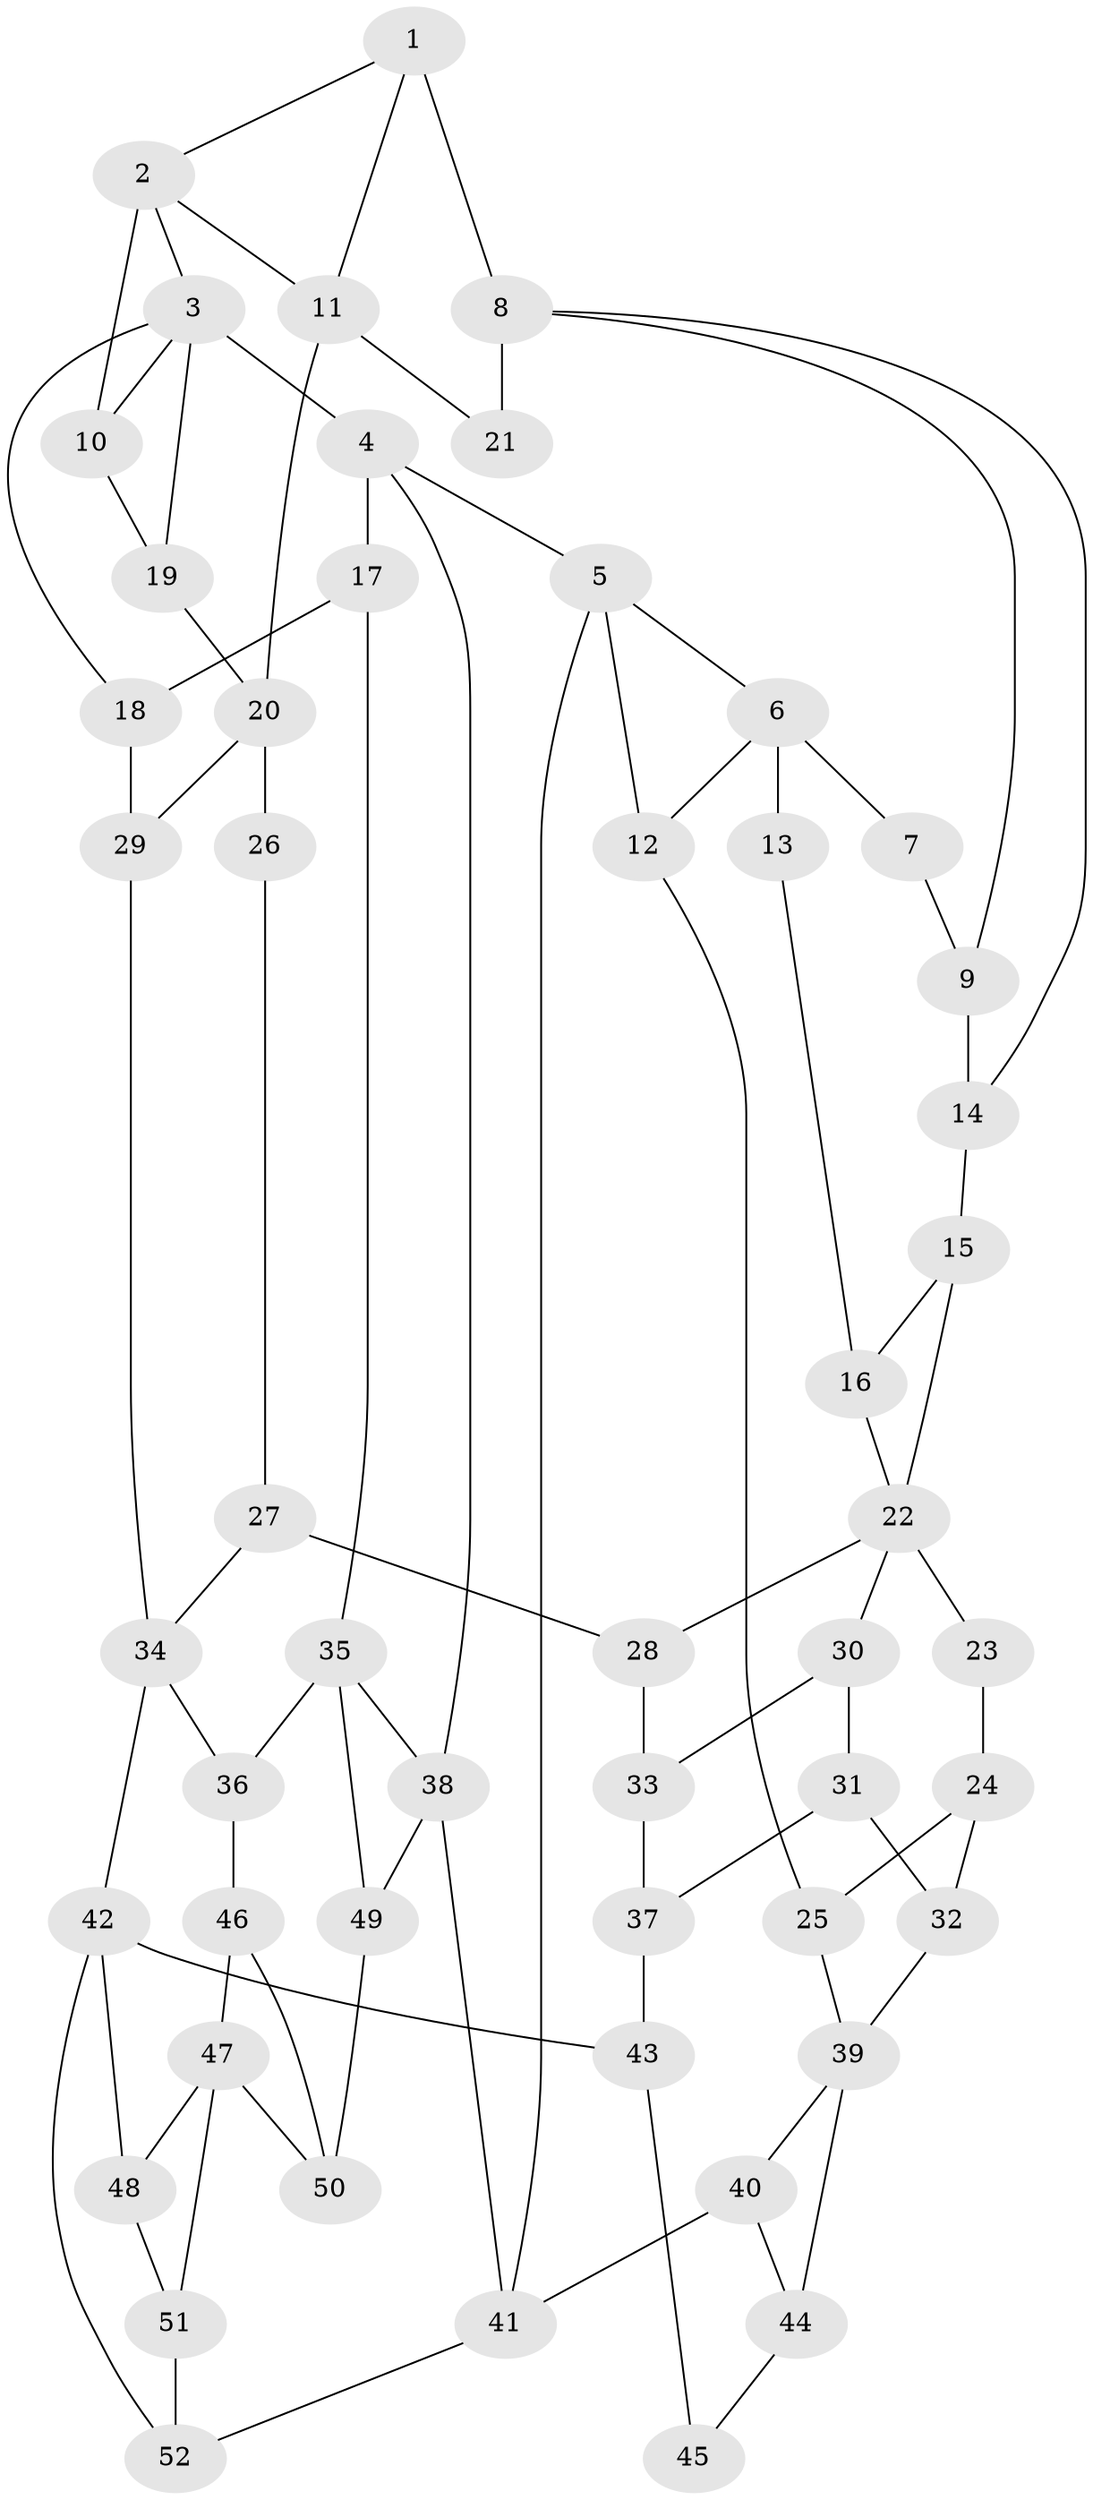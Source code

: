 // original degree distribution, {3: 0.019230769230769232, 4: 0.25961538461538464, 5: 0.4807692307692308, 6: 0.2403846153846154}
// Generated by graph-tools (version 1.1) at 2025/38/03/09/25 02:38:29]
// undirected, 52 vertices, 84 edges
graph export_dot {
graph [start="1"]
  node [color=gray90,style=filled];
  1;
  2;
  3;
  4;
  5;
  6;
  7;
  8;
  9;
  10;
  11;
  12;
  13;
  14;
  15;
  16;
  17;
  18;
  19;
  20;
  21;
  22;
  23;
  24;
  25;
  26;
  27;
  28;
  29;
  30;
  31;
  32;
  33;
  34;
  35;
  36;
  37;
  38;
  39;
  40;
  41;
  42;
  43;
  44;
  45;
  46;
  47;
  48;
  49;
  50;
  51;
  52;
  1 -- 2 [weight=1.0];
  1 -- 8 [weight=2.0];
  1 -- 11 [weight=1.0];
  2 -- 3 [weight=1.0];
  2 -- 10 [weight=3.0];
  2 -- 11 [weight=1.0];
  3 -- 4 [weight=1.0];
  3 -- 10 [weight=2.0];
  3 -- 18 [weight=1.0];
  3 -- 19 [weight=1.0];
  4 -- 5 [weight=1.0];
  4 -- 17 [weight=1.0];
  4 -- 38 [weight=1.0];
  5 -- 6 [weight=1.0];
  5 -- 12 [weight=1.0];
  5 -- 41 [weight=1.0];
  6 -- 7 [weight=2.0];
  6 -- 12 [weight=1.0];
  6 -- 13 [weight=2.0];
  7 -- 9 [weight=1.0];
  8 -- 9 [weight=1.0];
  8 -- 14 [weight=1.0];
  8 -- 21 [weight=2.0];
  9 -- 14 [weight=1.0];
  10 -- 19 [weight=1.0];
  11 -- 20 [weight=2.0];
  11 -- 21 [weight=1.0];
  12 -- 25 [weight=1.0];
  13 -- 16 [weight=1.0];
  14 -- 15 [weight=1.0];
  15 -- 16 [weight=1.0];
  15 -- 22 [weight=1.0];
  16 -- 22 [weight=1.0];
  17 -- 18 [weight=1.0];
  17 -- 35 [weight=1.0];
  18 -- 29 [weight=1.0];
  19 -- 20 [weight=1.0];
  20 -- 26 [weight=2.0];
  20 -- 29 [weight=1.0];
  22 -- 23 [weight=2.0];
  22 -- 28 [weight=1.0];
  22 -- 30 [weight=1.0];
  23 -- 24 [weight=1.0];
  24 -- 25 [weight=1.0];
  24 -- 32 [weight=1.0];
  25 -- 39 [weight=1.0];
  26 -- 27 [weight=1.0];
  27 -- 28 [weight=1.0];
  27 -- 34 [weight=1.0];
  28 -- 33 [weight=1.0];
  29 -- 34 [weight=1.0];
  30 -- 31 [weight=1.0];
  30 -- 33 [weight=1.0];
  31 -- 32 [weight=1.0];
  31 -- 37 [weight=1.0];
  32 -- 39 [weight=1.0];
  33 -- 37 [weight=1.0];
  34 -- 36 [weight=2.0];
  34 -- 42 [weight=2.0];
  35 -- 36 [weight=2.0];
  35 -- 38 [weight=1.0];
  35 -- 49 [weight=2.0];
  36 -- 46 [weight=1.0];
  37 -- 43 [weight=2.0];
  38 -- 41 [weight=1.0];
  38 -- 49 [weight=1.0];
  39 -- 40 [weight=1.0];
  39 -- 44 [weight=3.0];
  40 -- 41 [weight=1.0];
  40 -- 44 [weight=1.0];
  41 -- 52 [weight=1.0];
  42 -- 43 [weight=2.0];
  42 -- 48 [weight=1.0];
  42 -- 52 [weight=1.0];
  43 -- 45 [weight=2.0];
  44 -- 45 [weight=2.0];
  46 -- 47 [weight=2.0];
  46 -- 50 [weight=1.0];
  47 -- 48 [weight=1.0];
  47 -- 50 [weight=2.0];
  47 -- 51 [weight=1.0];
  48 -- 51 [weight=1.0];
  49 -- 50 [weight=2.0];
  51 -- 52 [weight=1.0];
}
